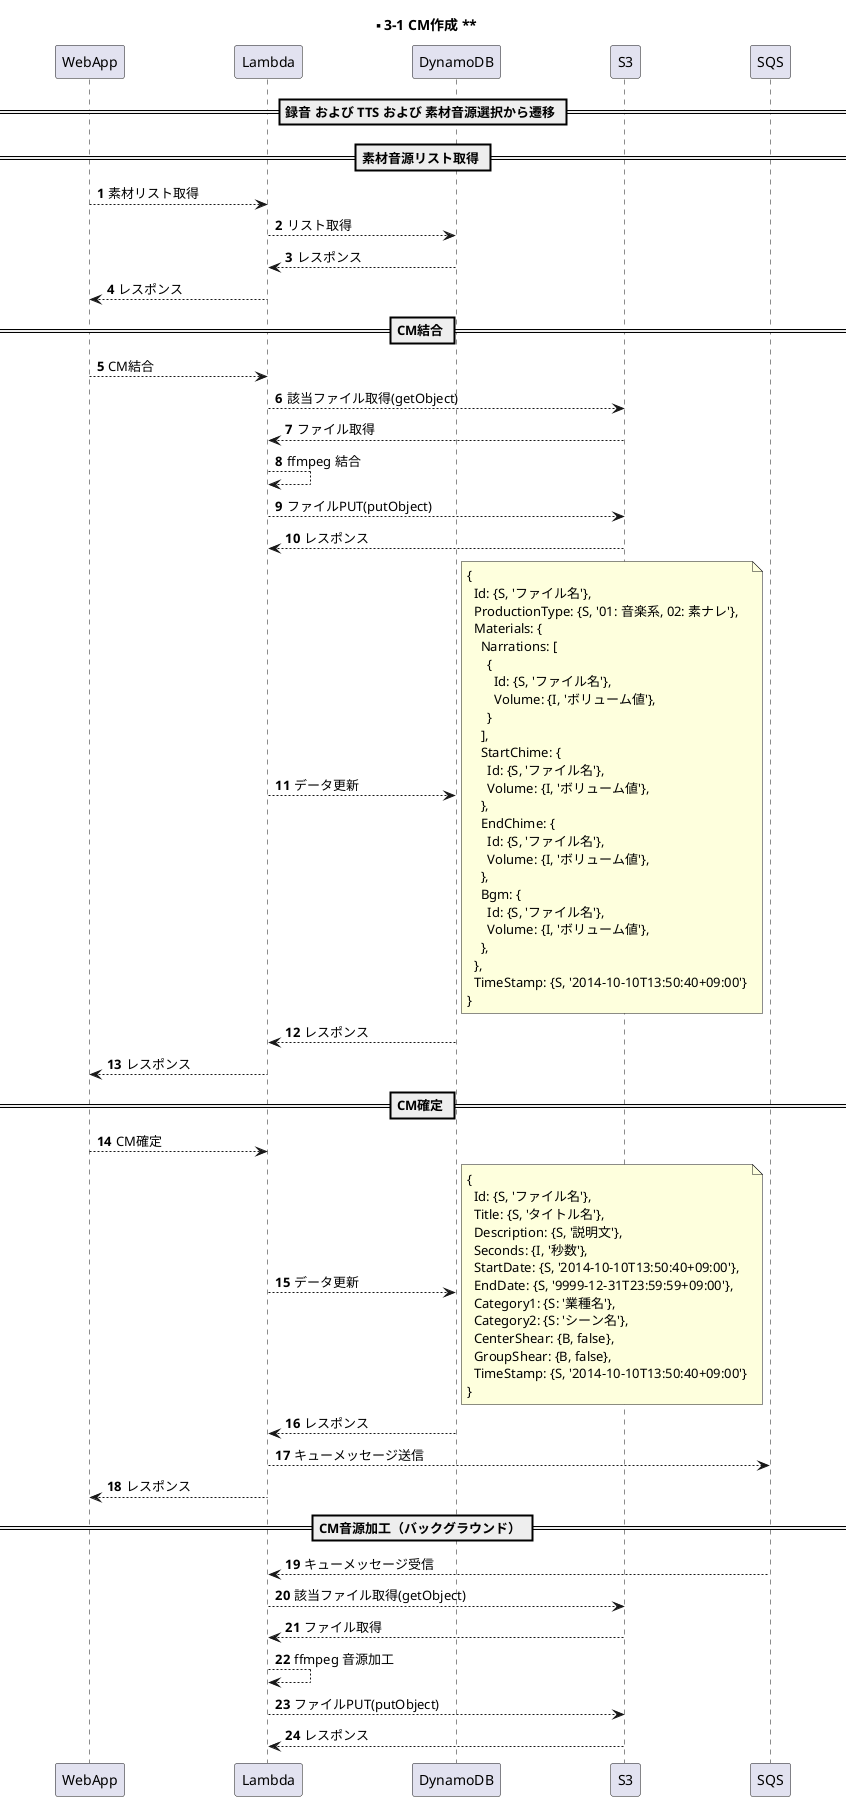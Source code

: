 @startuml s3-1

participant WebApp order 1
participant Lambda order 2
participant DynamoDB order 3
participant S3 order 4
participant SQS order 5
skinparam ParticipantPadding 50
autonumber

title ** 3-1 CM作成 **

== 録音 および TTS および 素材音源選択から遷移 ==

== 素材音源リスト取得 ==
WebApp --> Lambda: 素材リスト取得
Lambda --> DynamoDB: リスト取得
Lambda <-- DynamoDB: レスポンス
WebApp <-- Lambda: レスポンス

== CM結合 ==
WebApp --> Lambda: CM結合
Lambda --> S3: 該当ファイル取得(getObject)
Lambda <-- S3: ファイル取得
Lambda --> Lambda: ffmpeg 結合
Lambda --> S3: ファイルPUT(putObject)
Lambda <-- S3: レスポンス
Lambda --> DynamoDB: データ更新
note right
{
  Id: {S, 'ファイル名'},
  ProductionType: {S, '01: 音楽系, 02: 素ナレ'},
  Materials: {
    Narrations: [
      {
        Id: {S, 'ファイル名'},
        Volume: {I, 'ボリューム値'},
      }
    ],
    StartChime: {
      Id: {S, 'ファイル名'},
      Volume: {I, 'ボリューム値'},
    },
    EndChime: {
      Id: {S, 'ファイル名'},
      Volume: {I, 'ボリューム値'},
    },
    Bgm: {
      Id: {S, 'ファイル名'},
      Volume: {I, 'ボリューム値'},
    },
  },
  TimeStamp: {S, '2014-10-10T13:50:40+09:00'}
}
end note
Lambda <-- DynamoDB: レスポンス
WebApp <-- Lambda: レスポンス

== CM確定 ==
WebApp --> Lambda: CM確定
Lambda --> DynamoDB: データ更新
note right
{
  Id: {S, 'ファイル名'},
  Title: {S, 'タイトル名'},
  Description: {S, '説明文'},
  Seconds: {I, '秒数'},
  StartDate: {S, '2014-10-10T13:50:40+09:00'},
  EndDate: {S, '9999-12-31T23:59:59+09:00'},
  Category1: {S: '業種名'},
  Category2: {S: 'シーン名'},
  CenterShear: {B, false},
  GroupShear: {B, false},
  TimeStamp: {S, '2014-10-10T13:50:40+09:00'}
}
end note
Lambda <-- DynamoDB: レスポンス
Lambda --> SQS: キューメッセージ送信
WebApp <-- Lambda: レスポンス

== CM音源加工（バックグラウンド） ==
Lambda <-- SQS: キューメッセージ受信
Lambda --> S3: 該当ファイル取得(getObject)
Lambda <-- S3: ファイル取得
Lambda --> Lambda: ffmpeg 音源加工
Lambda --> S3: ファイルPUT(putObject)
Lambda <-- S3: レスポンス

@enduml